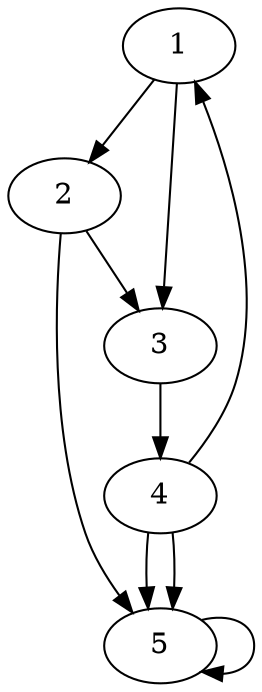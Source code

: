 # DOT Representation for the graph

 digraph graf {
	1  -> 2;
	1  -> 3;
	2  -> 3;
	2  -> 5;
	3  -> 4;
	4  -> 1;
	4  -> 5;
	4  -> 5;
	5  -> 5;
}